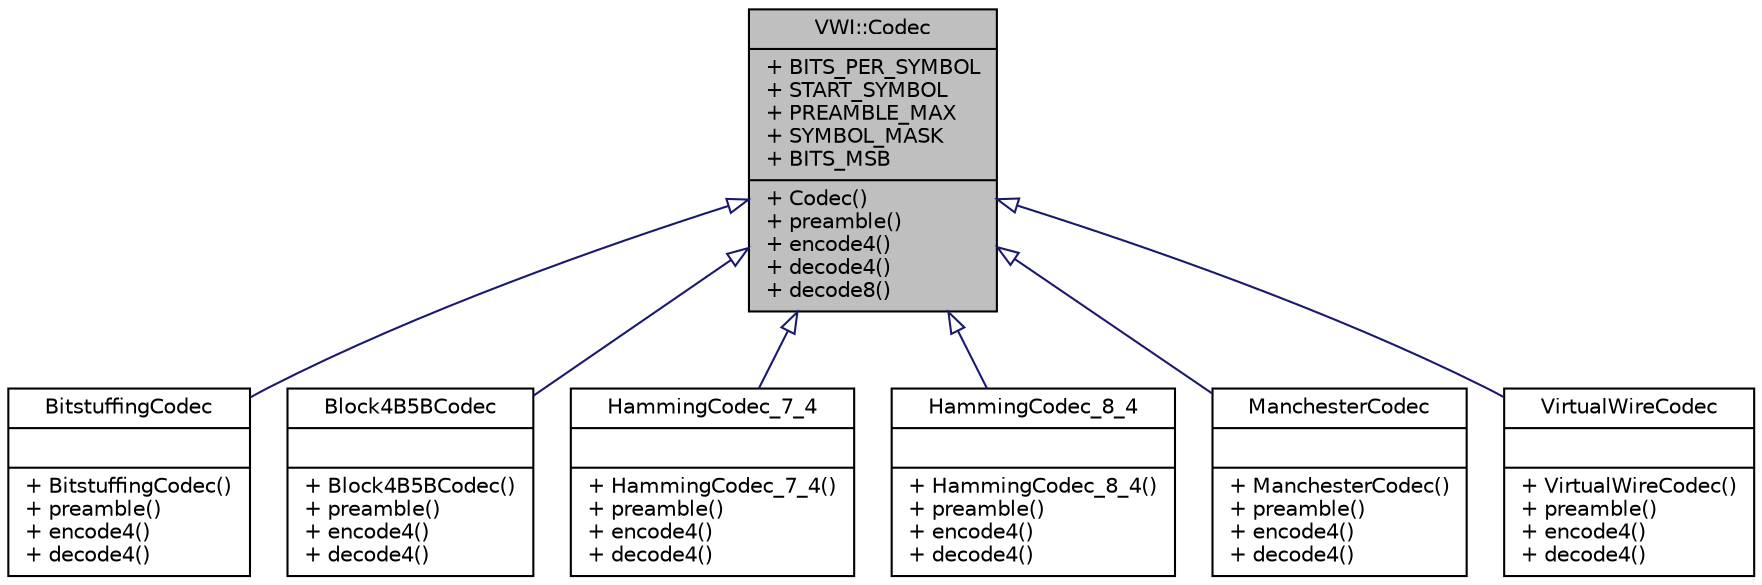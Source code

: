 digraph "VWI::Codec"
{
  edge [fontname="Helvetica",fontsize="10",labelfontname="Helvetica",labelfontsize="10"];
  node [fontname="Helvetica",fontsize="10",shape=record];
  Node1 [label="{VWI::Codec\n|+ BITS_PER_SYMBOL\l+ START_SYMBOL\l+ PREAMBLE_MAX\l+ SYMBOL_MASK\l+ BITS_MSB\l|+ Codec()\l+ preamble()\l+ encode4()\l+ decode4()\l+ decode8()\l}",height=0.2,width=0.4,color="black", fillcolor="grey75", style="filled", fontcolor="black"];
  Node1 -> Node2 [dir="back",color="midnightblue",fontsize="10",style="solid",arrowtail="onormal",fontname="Helvetica"];
  Node2 [label="{BitstuffingCodec\n||+ BitstuffingCodec()\l+ preamble()\l+ encode4()\l+ decode4()\l}",height=0.2,width=0.4,color="black", fillcolor="white", style="filled",URL="$dd/d6c/classBitstuffingCodec.html"];
  Node1 -> Node3 [dir="back",color="midnightblue",fontsize="10",style="solid",arrowtail="onormal",fontname="Helvetica"];
  Node3 [label="{Block4B5BCodec\n||+ Block4B5BCodec()\l+ preamble()\l+ encode4()\l+ decode4()\l}",height=0.2,width=0.4,color="black", fillcolor="white", style="filled",URL="$db/dbc/classBlock4B5BCodec.html"];
  Node1 -> Node4 [dir="back",color="midnightblue",fontsize="10",style="solid",arrowtail="onormal",fontname="Helvetica"];
  Node4 [label="{HammingCodec_7_4\n||+ HammingCodec_7_4()\l+ preamble()\l+ encode4()\l+ decode4()\l}",height=0.2,width=0.4,color="black", fillcolor="white", style="filled",URL="$d1/d58/classHammingCodec__7__4.html"];
  Node1 -> Node5 [dir="back",color="midnightblue",fontsize="10",style="solid",arrowtail="onormal",fontname="Helvetica"];
  Node5 [label="{HammingCodec_8_4\n||+ HammingCodec_8_4()\l+ preamble()\l+ encode4()\l+ decode4()\l}",height=0.2,width=0.4,color="black", fillcolor="white", style="filled",URL="$de/dfa/classHammingCodec__8__4.html"];
  Node1 -> Node6 [dir="back",color="midnightblue",fontsize="10",style="solid",arrowtail="onormal",fontname="Helvetica"];
  Node6 [label="{ManchesterCodec\n||+ ManchesterCodec()\l+ preamble()\l+ encode4()\l+ decode4()\l}",height=0.2,width=0.4,color="black", fillcolor="white", style="filled",URL="$dd/dd1/classManchesterCodec.html"];
  Node1 -> Node7 [dir="back",color="midnightblue",fontsize="10",style="solid",arrowtail="onormal",fontname="Helvetica"];
  Node7 [label="{VirtualWireCodec\n||+ VirtualWireCodec()\l+ preamble()\l+ encode4()\l+ decode4()\l}",height=0.2,width=0.4,color="black", fillcolor="white", style="filled",URL="$db/d00/classVirtualWireCodec.html"];
}
